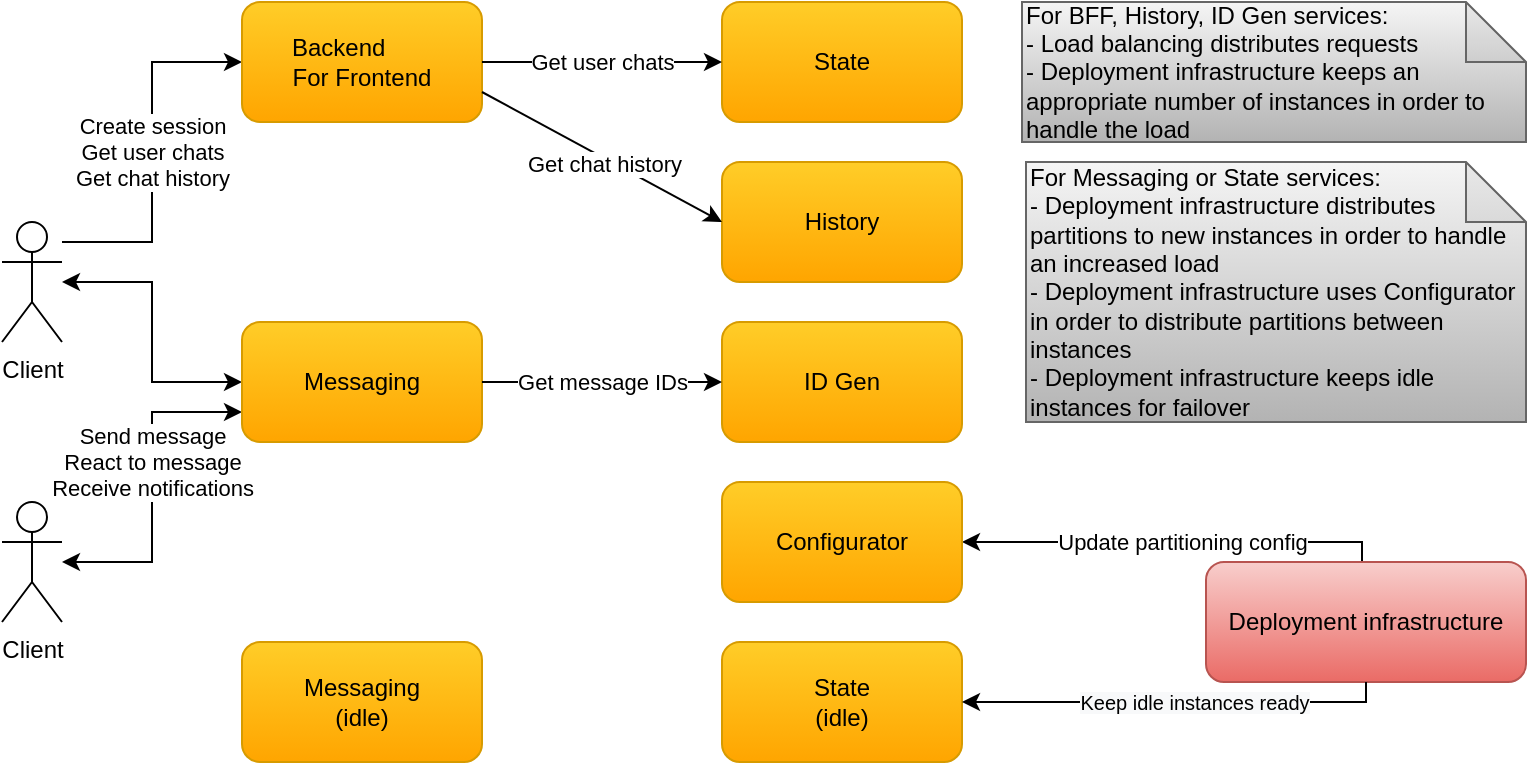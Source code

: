 <mxfile version="15.2.7" type="device"><diagram id="G4t1x3i_cumIOjZ8GDXV" name="Page-1"><mxGraphModel dx="1422" dy="923" grid="1" gridSize="10" guides="1" tooltips="1" connect="1" arrows="1" fold="1" page="1" pageScale="1" pageWidth="850" pageHeight="1100" math="0" shadow="0"><root><mxCell id="0"/><mxCell id="1" parent="0"/><mxCell id="d0rf5hO-lCL4Q1tjQsr9-38" value="Update partitioning config" style="edgeStyle=orthogonalEdgeStyle;rounded=0;orthogonalLoop=1;jettySize=auto;html=1;entryX=1;entryY=0.5;entryDx=0;entryDy=0;" parent="1" source="zAgNuWyr5u-YzhFzlj54-1" target="d0rf5hO-lCL4Q1tjQsr9-13" edge="1"><mxGeometry x="-0.048" relative="1" as="geometry"><Array as="points"><mxPoint x="720" y="330"/></Array><mxPoint as="offset"/></mxGeometry></mxCell><mxCell id="zAgNuWyr5u-YzhFzlj54-1" value="Deployment infrastructure" style="rounded=1;whiteSpace=wrap;html=1;gradientColor=#ea6b66;fillColor=#f8cecc;strokeColor=#b85450;" parent="1" vertex="1"><mxGeometry x="642" y="320" width="160" height="60" as="geometry"/></mxCell><mxCell id="zAgNuWyr5u-YzhFzlj54-6" value="&lt;div&gt;&lt;span&gt;For Messaging or State&amp;nbsp;&lt;/span&gt;&lt;span&gt;services:&lt;/span&gt;&lt;/div&gt;&lt;div&gt;&lt;span&gt;- Deployment infrastructure distributes partitions to new instances in order to handle an increased load&lt;/span&gt;&lt;br&gt;&lt;/div&gt;&lt;div&gt;&lt;span&gt;- Deployment infrastructure uses Configurator in order to distribute partitions between instances&lt;/span&gt;&lt;br&gt;&lt;/div&gt;&lt;div&gt;&lt;div&gt;- Deployment infrastructure keeps idle instances for failover&lt;/div&gt;&lt;/div&gt;" style="shape=note;whiteSpace=wrap;html=1;backgroundOutline=1;darkOpacity=0.05;align=left;gradientColor=#b3b3b3;fillColor=#f5f5f5;strokeColor=#666666;" parent="1" vertex="1"><mxGeometry x="552" y="120" width="250" height="130" as="geometry"/></mxCell><mxCell id="d0rf5hO-lCL4Q1tjQsr9-1" value="" style="edgeStyle=orthogonalEdgeStyle;rounded=0;orthogonalLoop=1;jettySize=auto;html=1;entryX=0;entryY=0.5;entryDx=0;entryDy=0;startArrow=classic;startFill=1;" parent="1" source="d0rf5hO-lCL4Q1tjQsr9-3" target="d0rf5hO-lCL4Q1tjQsr9-7" edge="1"><mxGeometry relative="1" as="geometry"/></mxCell><mxCell id="d0rf5hO-lCL4Q1tjQsr9-2" value="Create session&lt;br&gt;Get user chats&lt;br&gt;Get chat history" style="edgeStyle=orthogonalEdgeStyle;rounded=0;orthogonalLoop=1;jettySize=auto;html=1;entryX=0;entryY=0.5;entryDx=0;entryDy=0;" parent="1" source="d0rf5hO-lCL4Q1tjQsr9-3" target="d0rf5hO-lCL4Q1tjQsr9-20" edge="1"><mxGeometry relative="1" as="geometry"><Array as="points"><mxPoint x="115" y="160"/><mxPoint x="115" y="70"/></Array></mxGeometry></mxCell><mxCell id="d0rf5hO-lCL4Q1tjQsr9-3" value="Client" style="shape=umlActor;verticalLabelPosition=bottom;verticalAlign=top;html=1;outlineConnect=0;" parent="1" vertex="1"><mxGeometry x="40" y="150" width="30" height="60" as="geometry"/></mxCell><mxCell id="d0rf5hO-lCL4Q1tjQsr9-4" value="Send message&lt;br&gt;React to message&lt;br&gt;Receive notifications" style="edgeStyle=orthogonalEdgeStyle;rounded=0;orthogonalLoop=1;jettySize=auto;html=1;entryX=0;entryY=0.75;entryDx=0;entryDy=0;startArrow=classic;startFill=1;" parent="1" source="d0rf5hO-lCL4Q1tjQsr9-5" target="d0rf5hO-lCL4Q1tjQsr9-7" edge="1"><mxGeometry x="0.151" relative="1" as="geometry"><mxPoint as="offset"/></mxGeometry></mxCell><mxCell id="d0rf5hO-lCL4Q1tjQsr9-5" value="Client" style="shape=umlActor;verticalLabelPosition=bottom;verticalAlign=top;html=1;outlineConnect=0;" parent="1" vertex="1"><mxGeometry x="40" y="290" width="30" height="60" as="geometry"/></mxCell><mxCell id="d0rf5hO-lCL4Q1tjQsr9-7" value="&lt;font style=&quot;font-size: 12px&quot;&gt;Messaging&lt;/font&gt;" style="rounded=1;whiteSpace=wrap;html=1;gradientColor=#ffa500;fillColor=#ffcd28;strokeColor=#d79b00;" parent="1" vertex="1"><mxGeometry x="160" y="200" width="120" height="60" as="geometry"/></mxCell><mxCell id="d0rf5hO-lCL4Q1tjQsr9-13" value="Configurator" style="rounded=1;whiteSpace=wrap;html=1;gradientColor=#ffa500;fillColor=#ffcd28;strokeColor=#d79b00;" parent="1" vertex="1"><mxGeometry x="400" y="280" width="120" height="60" as="geometry"/></mxCell><mxCell id="d0rf5hO-lCL4Q1tjQsr9-15" value="&lt;font style=&quot;font-size: 12px&quot;&gt;History&lt;/font&gt;" style="rounded=1;whiteSpace=wrap;html=1;gradientColor=#ffa500;fillColor=#ffcd28;strokeColor=#d79b00;" parent="1" vertex="1"><mxGeometry x="400" y="120" width="120" height="60" as="geometry"/></mxCell><mxCell id="d0rf5hO-lCL4Q1tjQsr9-16" value="&lt;font style=&quot;font-size: 12px&quot;&gt;ID Gen&lt;/font&gt;" style="rounded=1;whiteSpace=wrap;html=1;gradientColor=#ffa500;fillColor=#ffcd28;strokeColor=#d79b00;" parent="1" vertex="1"><mxGeometry x="400" y="200" width="120" height="60" as="geometry"/></mxCell><mxCell id="d0rf5hO-lCL4Q1tjQsr9-17" value="Get message IDs" style="endArrow=classic;html=1;exitX=1;exitY=0.5;exitDx=0;exitDy=0;entryX=0;entryY=0.5;entryDx=0;entryDy=0;" parent="1" source="d0rf5hO-lCL4Q1tjQsr9-7" target="d0rf5hO-lCL4Q1tjQsr9-16" edge="1"><mxGeometry width="50" height="50" relative="1" as="geometry"><mxPoint x="530" y="55" as="sourcePoint"/><mxPoint x="290" y="245" as="targetPoint"/><mxPoint as="offset"/></mxGeometry></mxCell><mxCell id="d0rf5hO-lCL4Q1tjQsr9-20" value="&lt;font style=&quot;font-size: 12px&quot;&gt;Backend&amp;nbsp; &amp;nbsp; &amp;nbsp; &amp;nbsp;&lt;br&gt;For Frontend&lt;/font&gt;" style="rounded=1;whiteSpace=wrap;html=1;gradientColor=#ffa500;fillColor=#ffcd28;strokeColor=#d79b00;" parent="1" vertex="1"><mxGeometry x="160" y="40" width="120" height="60" as="geometry"/></mxCell><mxCell id="d0rf5hO-lCL4Q1tjQsr9-23" value="&lt;font style=&quot;font-size: 12px&quot;&gt;State&lt;/font&gt;" style="rounded=1;whiteSpace=wrap;html=1;gradientColor=#ffa500;fillColor=#ffcd28;strokeColor=#d79b00;" parent="1" vertex="1"><mxGeometry x="400" y="40" width="120" height="60" as="geometry"/></mxCell><mxCell id="d0rf5hO-lCL4Q1tjQsr9-26" value="Get chat history" style="endArrow=classic;html=1;exitX=1;exitY=0.75;exitDx=0;exitDy=0;entryX=0;entryY=0.5;entryDx=0;entryDy=0;" parent="1" source="d0rf5hO-lCL4Q1tjQsr9-20" target="d0rf5hO-lCL4Q1tjQsr9-15" edge="1"><mxGeometry x="0.044" y="-3" width="50" height="50" relative="1" as="geometry"><mxPoint x="290" y="355" as="sourcePoint"/><mxPoint x="370" y="420" as="targetPoint"/><mxPoint as="offset"/></mxGeometry></mxCell><mxCell id="d0rf5hO-lCL4Q1tjQsr9-27" value="Get user chats" style="endArrow=classic;html=1;entryX=0;entryY=0.5;entryDx=0;entryDy=0;exitX=1;exitY=0.5;exitDx=0;exitDy=0;" parent="1" source="d0rf5hO-lCL4Q1tjQsr9-20" target="d0rf5hO-lCL4Q1tjQsr9-23" edge="1"><mxGeometry width="50" height="50" relative="1" as="geometry"><mxPoint x="280" y="150" as="sourcePoint"/><mxPoint x="330" y="100" as="targetPoint"/><mxPoint as="offset"/></mxGeometry></mxCell><mxCell id="d0rf5hO-lCL4Q1tjQsr9-31" value="&lt;font style=&quot;font-size: 12px&quot;&gt;Messaging&lt;br&gt;(idle)&lt;br&gt;&lt;/font&gt;" style="rounded=1;whiteSpace=wrap;html=1;gradientColor=#ffa500;fillColor=#ffcd28;strokeColor=#d79b00;" parent="1" vertex="1"><mxGeometry x="160" y="360" width="120" height="60" as="geometry"/></mxCell><mxCell id="d0rf5hO-lCL4Q1tjQsr9-40" value="&lt;div&gt;&lt;span&gt;For BFF, History,&amp;nbsp;&lt;/span&gt;&lt;span&gt;ID Gen services:&lt;/span&gt;&lt;/div&gt;&lt;div&gt;- Load balancing distributes requests&lt;span&gt;&lt;br&gt;&lt;/span&gt;&lt;/div&gt;&lt;div&gt;&lt;span&gt;- Deployment infrastructure keeps an appropriate number of instances in order to handle the load&lt;/span&gt;&lt;/div&gt;" style="shape=note;whiteSpace=wrap;html=1;backgroundOutline=1;darkOpacity=0.05;align=left;gradientColor=#b3b3b3;fillColor=#f5f5f5;strokeColor=#666666;" parent="1" vertex="1"><mxGeometry x="550" y="40" width="252" height="70" as="geometry"/></mxCell><mxCell id="d0rf5hO-lCL4Q1tjQsr9-41" value="&lt;font style=&quot;font-size: 12px&quot;&gt;State&lt;br&gt;(idle)&lt;br&gt;&lt;/font&gt;" style="rounded=1;whiteSpace=wrap;html=1;gradientColor=#ffa500;fillColor=#ffcd28;strokeColor=#d79b00;" parent="1" vertex="1"><mxGeometry x="400" y="360" width="120" height="60" as="geometry"/></mxCell><mxCell id="IFdCafBzYEWBYaST4E9D-2" value="&lt;font style=&quot;font-size: 10px&quot;&gt;&lt;span style=&quot;text-align: left ; background-color: rgb(248 , 249 , 250)&quot;&gt;Keep idle&amp;nbsp;&lt;/span&gt;&lt;span style=&quot;text-align: left ; background-color: rgb(248 , 249 , 250)&quot;&gt;instances ready&lt;/span&gt;&lt;/font&gt;" style="edgeStyle=orthogonalEdgeStyle;rounded=0;orthogonalLoop=1;jettySize=auto;html=1;entryX=1;entryY=0.5;entryDx=0;entryDy=0;exitX=0.5;exitY=1;exitDx=0;exitDy=0;" parent="1" source="zAgNuWyr5u-YzhFzlj54-1" target="d0rf5hO-lCL4Q1tjQsr9-41" edge="1"><mxGeometry x="-0.088" relative="1" as="geometry"><Array as="points"><mxPoint x="722" y="390"/></Array><mxPoint as="offset"/><mxPoint x="730" y="330" as="sourcePoint"/><mxPoint x="530" y="320" as="targetPoint"/></mxGeometry></mxCell></root></mxGraphModel></diagram></mxfile>